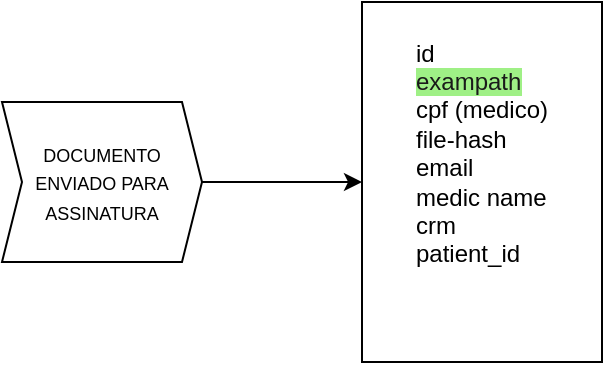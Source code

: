 <mxfile>
    <diagram id="vUnm2O_szV4z-EVIsrhg" name="Page-1">
        <mxGraphModel dx="367" dy="452" grid="1" gridSize="10" guides="1" tooltips="1" connect="1" arrows="1" fold="1" page="1" pageScale="1" pageWidth="1200" pageHeight="1600" math="0" shadow="0">
            <root>
                <mxCell id="0"/>
                <mxCell id="1" parent="0"/>
                <mxCell id="6" value="" style="edgeStyle=none;html=1;fontSize=9;" parent="1" source="2" target="5" edge="1">
                    <mxGeometry relative="1" as="geometry"/>
                </mxCell>
                <mxCell id="2" value="&lt;font style=&quot;font-size: 9px&quot;&gt;DOCUMENTO ENVIADO PARA ASSINATURA&lt;/font&gt;" style="shape=step;perimeter=stepPerimeter;whiteSpace=wrap;html=1;fixedSize=1;size=10;" parent="1" vertex="1">
                    <mxGeometry x="70" y="80" width="100" height="80" as="geometry"/>
                </mxCell>
                <mxCell id="5" value="&lt;div style=&quot;text-align: left&quot;&gt;&lt;span&gt;id&lt;/span&gt;&lt;/div&gt;&lt;div style=&quot;text-align: left&quot;&gt;&lt;span style=&quot;background-color: rgb(159 , 240 , 134)&quot;&gt;&lt;font color=&quot;#1a1a1a&quot;&gt;exampath&lt;/font&gt;&lt;/span&gt;&lt;/div&gt;&lt;div style=&quot;text-align: left&quot;&gt;&lt;span&gt;cpf (medico)&lt;/span&gt;&lt;/div&gt;&lt;div style=&quot;text-align: left&quot;&gt;file-hash&lt;/div&gt;&lt;div style=&quot;text-align: left&quot;&gt;email&lt;/div&gt;&lt;div style=&quot;text-align: left&quot;&gt;medic name&lt;/div&gt;&lt;div style=&quot;text-align: left&quot;&gt;crm&lt;/div&gt;&lt;div style=&quot;text-align: left&quot;&gt;patient_id&lt;/div&gt;&lt;div style=&quot;text-align: left&quot;&gt;&lt;br&gt;&lt;/div&gt;&lt;div style=&quot;text-align: left&quot;&gt;&lt;br&gt;&lt;/div&gt;" style="whiteSpace=wrap;html=1;" parent="1" vertex="1">
                    <mxGeometry x="250" y="30" width="120" height="180" as="geometry"/>
                </mxCell>
            </root>
        </mxGraphModel>
    </diagram>
</mxfile>
